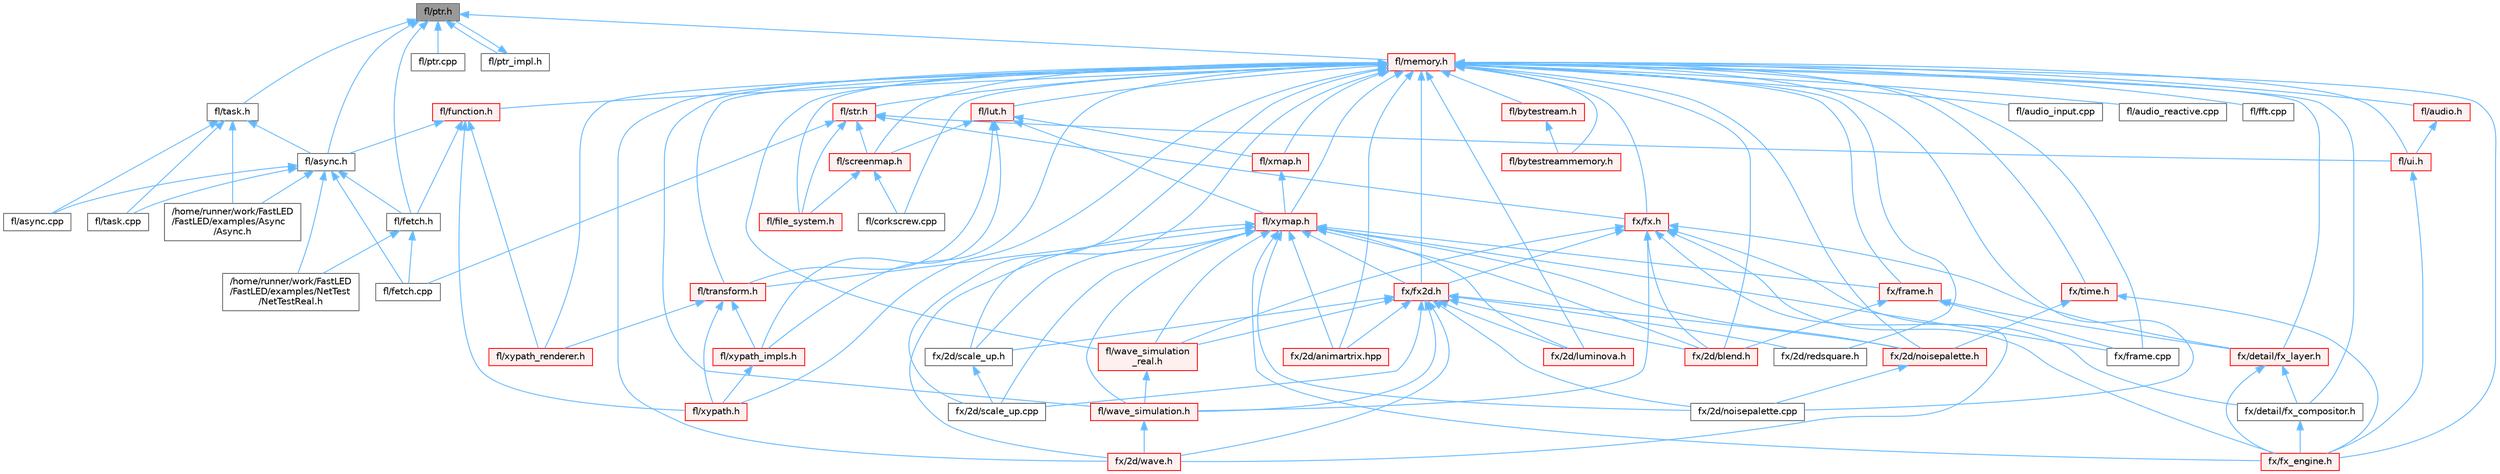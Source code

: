 digraph "fl/ptr.h"
{
 // INTERACTIVE_SVG=YES
 // LATEX_PDF_SIZE
  bgcolor="transparent";
  edge [fontname=Helvetica,fontsize=10,labelfontname=Helvetica,labelfontsize=10];
  node [fontname=Helvetica,fontsize=10,shape=box,height=0.2,width=0.4];
  Node1 [id="Node000001",label="fl/ptr.h",height=0.2,width=0.4,color="gray40", fillcolor="grey60", style="filled", fontcolor="black",tooltip=" "];
  Node1 -> Node2 [id="edge1_Node000001_Node000002",dir="back",color="steelblue1",style="solid",tooltip=" "];
  Node2 [id="Node000002",label="fl/async.h",height=0.2,width=0.4,color="grey40", fillcolor="white", style="filled",URL="$df/d4c/src_2fl_2async_8h.html",tooltip="Generic asynchronous task management for FastLED."];
  Node2 -> Node3 [id="edge2_Node000002_Node000003",dir="back",color="steelblue1",style="solid",tooltip=" "];
  Node3 [id="Node000003",label="/home/runner/work/FastLED\l/FastLED/examples/Async\l/Async.h",height=0.2,width=0.4,color="grey40", fillcolor="white", style="filled",URL="$d5/d1b/examples_2_async_2async_8h.html",tooltip=" "];
  Node2 -> Node4 [id="edge3_Node000002_Node000004",dir="back",color="steelblue1",style="solid",tooltip=" "];
  Node4 [id="Node000004",label="/home/runner/work/FastLED\l/FastLED/examples/NetTest\l/NetTestReal.h",height=0.2,width=0.4,color="grey40", fillcolor="white", style="filled",URL="$d5/dec/_net_test_real_8h.html",tooltip=" "];
  Node2 -> Node5 [id="edge4_Node000002_Node000005",dir="back",color="steelblue1",style="solid",tooltip=" "];
  Node5 [id="Node000005",label="fl/async.cpp",height=0.2,width=0.4,color="grey40", fillcolor="white", style="filled",URL="$d0/d95/async_8cpp.html",tooltip=" "];
  Node2 -> Node6 [id="edge5_Node000002_Node000006",dir="back",color="steelblue1",style="solid",tooltip=" "];
  Node6 [id="Node000006",label="fl/fetch.cpp",height=0.2,width=0.4,color="grey40", fillcolor="white", style="filled",URL="$d9/ddd/fetch_8cpp.html",tooltip=" "];
  Node2 -> Node7 [id="edge6_Node000002_Node000007",dir="back",color="steelblue1",style="solid",tooltip=" "];
  Node7 [id="Node000007",label="fl/fetch.h",height=0.2,width=0.4,color="grey40", fillcolor="white", style="filled",URL="$d6/d6a/fetch_8h.html",tooltip="Unified HTTP fetch API for FastLED (cross-platform)"];
  Node7 -> Node4 [id="edge7_Node000007_Node000004",dir="back",color="steelblue1",style="solid",tooltip=" "];
  Node7 -> Node6 [id="edge8_Node000007_Node000006",dir="back",color="steelblue1",style="solid",tooltip=" "];
  Node2 -> Node8 [id="edge9_Node000002_Node000008",dir="back",color="steelblue1",style="solid",tooltip=" "];
  Node8 [id="Node000008",label="fl/task.cpp",height=0.2,width=0.4,color="grey40", fillcolor="white", style="filled",URL="$d9/d9c/task_8cpp.html",tooltip=" "];
  Node1 -> Node7 [id="edge10_Node000001_Node000007",dir="back",color="steelblue1",style="solid",tooltip=" "];
  Node1 -> Node9 [id="edge11_Node000001_Node000009",dir="back",color="steelblue1",style="solid",tooltip=" "];
  Node9 [id="Node000009",label="fl/memory.h",height=0.2,width=0.4,color="red", fillcolor="#FFF0F0", style="filled",URL="$dc/d18/memory_8h.html",tooltip=" "];
  Node9 -> Node10 [id="edge12_Node000009_Node000010",dir="back",color="steelblue1",style="solid",tooltip=" "];
  Node10 [id="Node000010",label="fl/audio.h",height=0.2,width=0.4,color="red", fillcolor="#FFF0F0", style="filled",URL="$da/d09/audio_8h.html",tooltip=" "];
  Node10 -> Node18 [id="edge13_Node000010_Node000018",dir="back",color="steelblue1",style="solid",tooltip=" "];
  Node18 [id="Node000018",label="fl/ui.h",height=0.2,width=0.4,color="red", fillcolor="#FFF0F0", style="filled",URL="$d9/d3b/ui_8h.html",tooltip=" "];
  Node18 -> Node173 [id="edge14_Node000018_Node000173",dir="back",color="steelblue1",style="solid",tooltip=" "];
  Node173 [id="Node000173",label="fx/fx_engine.h",height=0.2,width=0.4,color="red", fillcolor="#FFF0F0", style="filled",URL="$d9/d3c/fx__engine_8h.html",tooltip=" "];
  Node9 -> Node179 [id="edge15_Node000009_Node000179",dir="back",color="steelblue1",style="solid",tooltip=" "];
  Node179 [id="Node000179",label="fl/audio_input.cpp",height=0.2,width=0.4,color="grey40", fillcolor="white", style="filled",URL="$d7/da3/audio__input_8cpp.html",tooltip=" "];
  Node9 -> Node16 [id="edge16_Node000009_Node000016",dir="back",color="steelblue1",style="solid",tooltip=" "];
  Node16 [id="Node000016",label="fl/audio_reactive.cpp",height=0.2,width=0.4,color="grey40", fillcolor="white", style="filled",URL="$d4/d14/audio__reactive_8cpp.html",tooltip=" "];
  Node9 -> Node180 [id="edge17_Node000009_Node000180",dir="back",color="steelblue1",style="solid",tooltip=" "];
  Node180 [id="Node000180",label="fl/bytestream.h",height=0.2,width=0.4,color="red", fillcolor="#FFF0F0", style="filled",URL="$dd/d2b/bytestream_8h.html",tooltip=" "];
  Node180 -> Node181 [id="edge18_Node000180_Node000181",dir="back",color="steelblue1",style="solid",tooltip=" "];
  Node181 [id="Node000181",label="fl/bytestreammemory.h",height=0.2,width=0.4,color="red", fillcolor="#FFF0F0", style="filled",URL="$d1/d24/bytestreammemory_8h.html",tooltip=" "];
  Node9 -> Node181 [id="edge19_Node000009_Node000181",dir="back",color="steelblue1",style="solid",tooltip=" "];
  Node9 -> Node190 [id="edge20_Node000009_Node000190",dir="back",color="steelblue1",style="solid",tooltip=" "];
  Node190 [id="Node000190",label="fl/corkscrew.cpp",height=0.2,width=0.4,color="grey40", fillcolor="white", style="filled",URL="$d3/d9b/corkscrew_8cpp.html",tooltip=" "];
  Node9 -> Node191 [id="edge21_Node000009_Node000191",dir="back",color="steelblue1",style="solid",tooltip=" "];
  Node191 [id="Node000191",label="fl/fft.cpp",height=0.2,width=0.4,color="grey40", fillcolor="white", style="filled",URL="$db/d03/fft_8cpp.html",tooltip=" "];
  Node9 -> Node192 [id="edge22_Node000009_Node000192",dir="back",color="steelblue1",style="solid",tooltip=" "];
  Node192 [id="Node000192",label="fl/file_system.h",height=0.2,width=0.4,color="red", fillcolor="#FFF0F0", style="filled",URL="$d6/d8d/file__system_8h.html",tooltip=" "];
  Node9 -> Node194 [id="edge23_Node000009_Node000194",dir="back",color="steelblue1",style="solid",tooltip=" "];
  Node194 [id="Node000194",label="fl/function.h",height=0.2,width=0.4,color="red", fillcolor="#FFF0F0", style="filled",URL="$dd/d67/function_8h.html",tooltip=" "];
  Node194 -> Node2 [id="edge24_Node000194_Node000002",dir="back",color="steelblue1",style="solid",tooltip=" "];
  Node194 -> Node7 [id="edge25_Node000194_Node000007",dir="back",color="steelblue1",style="solid",tooltip=" "];
  Node194 -> Node214 [id="edge26_Node000194_Node000214",dir="back",color="steelblue1",style="solid",tooltip=" "];
  Node214 [id="Node000214",label="fl/xypath.h",height=0.2,width=0.4,color="red", fillcolor="#FFF0F0", style="filled",URL="$d5/df2/xypath_8h.html",tooltip=" "];
  Node194 -> Node221 [id="edge27_Node000194_Node000221",dir="back",color="steelblue1",style="solid",tooltip=" "];
  Node221 [id="Node000221",label="fl/xypath_renderer.h",height=0.2,width=0.4,color="red", fillcolor="#FFF0F0", style="filled",URL="$d2/d88/xypath__renderer_8h.html",tooltip=" "];
  Node9 -> Node222 [id="edge28_Node000009_Node000222",dir="back",color="steelblue1",style="solid",tooltip=" "];
  Node222 [id="Node000222",label="fl/lut.h",height=0.2,width=0.4,color="red", fillcolor="#FFF0F0", style="filled",URL="$db/d54/lut_8h.html",tooltip=" "];
  Node222 -> Node206 [id="edge29_Node000222_Node000206",dir="back",color="steelblue1",style="solid",tooltip=" "];
  Node206 [id="Node000206",label="fl/screenmap.h",height=0.2,width=0.4,color="red", fillcolor="#FFF0F0", style="filled",URL="$d7/d97/screenmap_8h.html",tooltip=" "];
  Node206 -> Node190 [id="edge30_Node000206_Node000190",dir="back",color="steelblue1",style="solid",tooltip=" "];
  Node206 -> Node192 [id="edge31_Node000206_Node000192",dir="back",color="steelblue1",style="solid",tooltip=" "];
  Node222 -> Node224 [id="edge32_Node000222_Node000224",dir="back",color="steelblue1",style="solid",tooltip=" "];
  Node224 [id="Node000224",label="fl/transform.h",height=0.2,width=0.4,color="red", fillcolor="#FFF0F0", style="filled",URL="$d2/d80/transform_8h.html",tooltip=" "];
  Node224 -> Node214 [id="edge33_Node000224_Node000214",dir="back",color="steelblue1",style="solid",tooltip=" "];
  Node224 -> Node225 [id="edge34_Node000224_Node000225",dir="back",color="steelblue1",style="solid",tooltip=" "];
  Node225 [id="Node000225",label="fl/xypath_impls.h",height=0.2,width=0.4,color="red", fillcolor="#FFF0F0", style="filled",URL="$d8/d5f/xypath__impls_8h.html",tooltip=" "];
  Node225 -> Node214 [id="edge35_Node000225_Node000214",dir="back",color="steelblue1",style="solid",tooltip=" "];
  Node224 -> Node221 [id="edge36_Node000224_Node000221",dir="back",color="steelblue1",style="solid",tooltip=" "];
  Node222 -> Node226 [id="edge37_Node000222_Node000226",dir="back",color="steelblue1",style="solid",tooltip=" "];
  Node226 [id="Node000226",label="fl/xmap.h",height=0.2,width=0.4,color="red", fillcolor="#FFF0F0", style="filled",URL="$dd/dcc/xmap_8h.html",tooltip=" "];
  Node226 -> Node228 [id="edge38_Node000226_Node000228",dir="back",color="steelblue1",style="solid",tooltip=" "];
  Node228 [id="Node000228",label="fl/xymap.h",height=0.2,width=0.4,color="red", fillcolor="#FFF0F0", style="filled",URL="$da/d61/xymap_8h.html",tooltip=" "];
  Node228 -> Node224 [id="edge39_Node000228_Node000224",dir="back",color="steelblue1",style="solid",tooltip=" "];
  Node228 -> Node246 [id="edge40_Node000228_Node000246",dir="back",color="steelblue1",style="solid",tooltip=" "];
  Node246 [id="Node000246",label="fl/wave_simulation.h",height=0.2,width=0.4,color="red", fillcolor="#FFF0F0", style="filled",URL="$dc/d36/wave__simulation_8h.html",tooltip=" "];
  Node246 -> Node165 [id="edge41_Node000246_Node000165",dir="back",color="steelblue1",style="solid",tooltip=" "];
  Node165 [id="Node000165",label="fx/2d/wave.h",height=0.2,width=0.4,color="red", fillcolor="#FFF0F0", style="filled",URL="$de/de9/src_2fx_22d_2wave_8h.html",tooltip=" "];
  Node228 -> Node248 [id="edge42_Node000228_Node000248",dir="back",color="steelblue1",style="solid",tooltip=" "];
  Node248 [id="Node000248",label="fl/wave_simulation\l_real.h",height=0.2,width=0.4,color="red", fillcolor="#FFF0F0", style="filled",URL="$dd/d8e/wave__simulation__real_8h.html",tooltip=" "];
  Node248 -> Node246 [id="edge43_Node000248_Node000246",dir="back",color="steelblue1",style="solid",tooltip=" "];
  Node228 -> Node162 [id="edge44_Node000228_Node000162",dir="back",color="steelblue1",style="solid",tooltip=" "];
  Node162 [id="Node000162",label="fx/2d/animartrix.hpp",height=0.2,width=0.4,color="red", fillcolor="#FFF0F0", style="filled",URL="$d3/dc3/animartrix_8hpp.html",tooltip=" "];
  Node228 -> Node250 [id="edge45_Node000228_Node000250",dir="back",color="steelblue1",style="solid",tooltip=" "];
  Node250 [id="Node000250",label="fx/2d/blend.h",height=0.2,width=0.4,color="red", fillcolor="#FFF0F0", style="filled",URL="$d8/d4e/blend_8h.html",tooltip=" "];
  Node228 -> Node144 [id="edge46_Node000228_Node000144",dir="back",color="steelblue1",style="solid",tooltip=" "];
  Node144 [id="Node000144",label="fx/2d/luminova.h",height=0.2,width=0.4,color="red", fillcolor="#FFF0F0", style="filled",URL="$d4/dd9/src_2fx_22d_2luminova_8h.html",tooltip=" "];
  Node228 -> Node146 [id="edge47_Node000228_Node000146",dir="back",color="steelblue1",style="solid",tooltip=" "];
  Node146 [id="Node000146",label="fx/2d/noisepalette.cpp",height=0.2,width=0.4,color="grey40", fillcolor="white", style="filled",URL="$d6/d66/noisepalette_8cpp.html",tooltip=" "];
  Node228 -> Node147 [id="edge48_Node000228_Node000147",dir="back",color="steelblue1",style="solid",tooltip=" "];
  Node147 [id="Node000147",label="fx/2d/noisepalette.h",height=0.2,width=0.4,color="red", fillcolor="#FFF0F0", style="filled",URL="$d6/dc7/noisepalette_8h.html",tooltip="Demonstrates how to mix noise generation with color palettes on a 2D LED matrix."];
  Node147 -> Node146 [id="edge49_Node000147_Node000146",dir="back",color="steelblue1",style="solid",tooltip=" "];
  Node228 -> Node149 [id="edge50_Node000228_Node000149",dir="back",color="steelblue1",style="solid",tooltip=" "];
  Node149 [id="Node000149",label="fx/2d/scale_up.cpp",height=0.2,width=0.4,color="grey40", fillcolor="white", style="filled",URL="$dc/d8c/scale__up_8cpp.html",tooltip=" "];
  Node228 -> Node245 [id="edge51_Node000228_Node000245",dir="back",color="steelblue1",style="solid",tooltip=" "];
  Node245 [id="Node000245",label="fx/2d/scale_up.h",height=0.2,width=0.4,color="grey40", fillcolor="white", style="filled",URL="$d2/d74/scale__up_8h.html",tooltip="Expands a grid using bilinear interpolation and scaling up."];
  Node245 -> Node149 [id="edge52_Node000245_Node000149",dir="back",color="steelblue1",style="solid",tooltip=" "];
  Node228 -> Node165 [id="edge53_Node000228_Node000165",dir="back",color="steelblue1",style="solid",tooltip=" "];
  Node228 -> Node251 [id="edge54_Node000228_Node000251",dir="back",color="steelblue1",style="solid",tooltip=" "];
  Node251 [id="Node000251",label="fx/frame.cpp",height=0.2,width=0.4,color="grey40", fillcolor="white", style="filled",URL="$da/d14/frame_8cpp.html",tooltip=" "];
  Node228 -> Node252 [id="edge55_Node000228_Node000252",dir="back",color="steelblue1",style="solid",tooltip=" "];
  Node252 [id="Node000252",label="fx/frame.h",height=0.2,width=0.4,color="red", fillcolor="#FFF0F0", style="filled",URL="$df/d7d/frame_8h.html",tooltip=" "];
  Node252 -> Node250 [id="edge56_Node000252_Node000250",dir="back",color="steelblue1",style="solid",tooltip=" "];
  Node252 -> Node253 [id="edge57_Node000252_Node000253",dir="back",color="steelblue1",style="solid",tooltip=" "];
  Node253 [id="Node000253",label="fx/detail/fx_layer.h",height=0.2,width=0.4,color="red", fillcolor="#FFF0F0", style="filled",URL="$d7/d2f/fx__layer_8h.html",tooltip=" "];
  Node253 -> Node254 [id="edge58_Node000253_Node000254",dir="back",color="steelblue1",style="solid",tooltip=" "];
  Node254 [id="Node000254",label="fx/detail/fx_compositor.h",height=0.2,width=0.4,color="grey40", fillcolor="white", style="filled",URL="$d5/d6b/fx__compositor_8h.html",tooltip=" "];
  Node254 -> Node173 [id="edge59_Node000254_Node000173",dir="back",color="steelblue1",style="solid",tooltip=" "];
  Node253 -> Node173 [id="edge60_Node000253_Node000173",dir="back",color="steelblue1",style="solid",tooltip=" "];
  Node252 -> Node251 [id="edge61_Node000252_Node000251",dir="back",color="steelblue1",style="solid",tooltip=" "];
  Node228 -> Node256 [id="edge62_Node000228_Node000256",dir="back",color="steelblue1",style="solid",tooltip=" "];
  Node256 [id="Node000256",label="fx/fx2d.h",height=0.2,width=0.4,color="red", fillcolor="#FFF0F0", style="filled",URL="$d9/d43/fx2d_8h.html",tooltip=" "];
  Node256 -> Node246 [id="edge63_Node000256_Node000246",dir="back",color="steelblue1",style="solid",tooltip=" "];
  Node256 -> Node248 [id="edge64_Node000256_Node000248",dir="back",color="steelblue1",style="solid",tooltip=" "];
  Node256 -> Node162 [id="edge65_Node000256_Node000162",dir="back",color="steelblue1",style="solid",tooltip=" "];
  Node256 -> Node250 [id="edge66_Node000256_Node000250",dir="back",color="steelblue1",style="solid",tooltip=" "];
  Node256 -> Node144 [id="edge67_Node000256_Node000144",dir="back",color="steelblue1",style="solid",tooltip=" "];
  Node256 -> Node146 [id="edge68_Node000256_Node000146",dir="back",color="steelblue1",style="solid",tooltip=" "];
  Node256 -> Node147 [id="edge69_Node000256_Node000147",dir="back",color="steelblue1",style="solid",tooltip=" "];
  Node256 -> Node148 [id="edge70_Node000256_Node000148",dir="back",color="steelblue1",style="solid",tooltip=" "];
  Node148 [id="Node000148",label="fx/2d/redsquare.h",height=0.2,width=0.4,color="grey40", fillcolor="white", style="filled",URL="$d3/db8/redsquare_8h.html",tooltip=" "];
  Node256 -> Node149 [id="edge71_Node000256_Node000149",dir="back",color="steelblue1",style="solid",tooltip=" "];
  Node256 -> Node245 [id="edge72_Node000256_Node000245",dir="back",color="steelblue1",style="solid",tooltip=" "];
  Node256 -> Node165 [id="edge73_Node000256_Node000165",dir="back",color="steelblue1",style="solid",tooltip=" "];
  Node228 -> Node173 [id="edge74_Node000228_Node000173",dir="back",color="steelblue1",style="solid",tooltip=" "];
  Node222 -> Node228 [id="edge75_Node000222_Node000228",dir="back",color="steelblue1",style="solid",tooltip=" "];
  Node222 -> Node225 [id="edge76_Node000222_Node000225",dir="back",color="steelblue1",style="solid",tooltip=" "];
  Node9 -> Node206 [id="edge77_Node000009_Node000206",dir="back",color="steelblue1",style="solid",tooltip=" "];
  Node9 -> Node259 [id="edge78_Node000009_Node000259",dir="back",color="steelblue1",style="solid",tooltip=" "];
  Node259 [id="Node000259",label="fl/str.h",height=0.2,width=0.4,color="red", fillcolor="#FFF0F0", style="filled",URL="$d1/d93/str_8h.html",tooltip=" "];
  Node259 -> Node6 [id="edge79_Node000259_Node000006",dir="back",color="steelblue1",style="solid",tooltip=" "];
  Node259 -> Node192 [id="edge80_Node000259_Node000192",dir="back",color="steelblue1",style="solid",tooltip=" "];
  Node259 -> Node206 [id="edge81_Node000259_Node000206",dir="back",color="steelblue1",style="solid",tooltip=" "];
  Node259 -> Node18 [id="edge82_Node000259_Node000018",dir="back",color="steelblue1",style="solid",tooltip=" "];
  Node259 -> Node329 [id="edge83_Node000259_Node000329",dir="back",color="steelblue1",style="solid",tooltip=" "];
  Node329 [id="Node000329",label="fx/fx.h",height=0.2,width=0.4,color="red", fillcolor="#FFF0F0", style="filled",URL="$d2/d0c/fx_8h.html",tooltip=" "];
  Node329 -> Node246 [id="edge84_Node000329_Node000246",dir="back",color="steelblue1",style="solid",tooltip=" "];
  Node329 -> Node248 [id="edge85_Node000329_Node000248",dir="back",color="steelblue1",style="solid",tooltip=" "];
  Node329 -> Node250 [id="edge86_Node000329_Node000250",dir="back",color="steelblue1",style="solid",tooltip=" "];
  Node329 -> Node165 [id="edge87_Node000329_Node000165",dir="back",color="steelblue1",style="solid",tooltip=" "];
  Node329 -> Node254 [id="edge88_Node000329_Node000254",dir="back",color="steelblue1",style="solid",tooltip=" "];
  Node329 -> Node253 [id="edge89_Node000329_Node000253",dir="back",color="steelblue1",style="solid",tooltip=" "];
  Node329 -> Node256 [id="edge90_Node000329_Node000256",dir="back",color="steelblue1",style="solid",tooltip=" "];
  Node329 -> Node173 [id="edge91_Node000329_Node000173",dir="back",color="steelblue1",style="solid",tooltip=" "];
  Node9 -> Node224 [id="edge92_Node000009_Node000224",dir="back",color="steelblue1",style="solid",tooltip=" "];
  Node9 -> Node18 [id="edge93_Node000009_Node000018",dir="back",color="steelblue1",style="solid",tooltip=" "];
  Node9 -> Node246 [id="edge94_Node000009_Node000246",dir="back",color="steelblue1",style="solid",tooltip=" "];
  Node9 -> Node248 [id="edge95_Node000009_Node000248",dir="back",color="steelblue1",style="solid",tooltip=" "];
  Node9 -> Node226 [id="edge96_Node000009_Node000226",dir="back",color="steelblue1",style="solid",tooltip=" "];
  Node9 -> Node228 [id="edge97_Node000009_Node000228",dir="back",color="steelblue1",style="solid",tooltip=" "];
  Node9 -> Node214 [id="edge98_Node000009_Node000214",dir="back",color="steelblue1",style="solid",tooltip=" "];
  Node9 -> Node225 [id="edge99_Node000009_Node000225",dir="back",color="steelblue1",style="solid",tooltip=" "];
  Node9 -> Node221 [id="edge100_Node000009_Node000221",dir="back",color="steelblue1",style="solid",tooltip=" "];
  Node9 -> Node162 [id="edge101_Node000009_Node000162",dir="back",color="steelblue1",style="solid",tooltip=" "];
  Node9 -> Node250 [id="edge102_Node000009_Node000250",dir="back",color="steelblue1",style="solid",tooltip=" "];
  Node9 -> Node144 [id="edge103_Node000009_Node000144",dir="back",color="steelblue1",style="solid",tooltip=" "];
  Node9 -> Node146 [id="edge104_Node000009_Node000146",dir="back",color="steelblue1",style="solid",tooltip=" "];
  Node9 -> Node147 [id="edge105_Node000009_Node000147",dir="back",color="steelblue1",style="solid",tooltip=" "];
  Node9 -> Node148 [id="edge106_Node000009_Node000148",dir="back",color="steelblue1",style="solid",tooltip=" "];
  Node9 -> Node149 [id="edge107_Node000009_Node000149",dir="back",color="steelblue1",style="solid",tooltip=" "];
  Node9 -> Node245 [id="edge108_Node000009_Node000245",dir="back",color="steelblue1",style="solid",tooltip=" "];
  Node9 -> Node165 [id="edge109_Node000009_Node000165",dir="back",color="steelblue1",style="solid",tooltip=" "];
  Node9 -> Node254 [id="edge110_Node000009_Node000254",dir="back",color="steelblue1",style="solid",tooltip=" "];
  Node9 -> Node253 [id="edge111_Node000009_Node000253",dir="back",color="steelblue1",style="solid",tooltip=" "];
  Node9 -> Node251 [id="edge112_Node000009_Node000251",dir="back",color="steelblue1",style="solid",tooltip=" "];
  Node9 -> Node252 [id="edge113_Node000009_Node000252",dir="back",color="steelblue1",style="solid",tooltip=" "];
  Node9 -> Node329 [id="edge114_Node000009_Node000329",dir="back",color="steelblue1",style="solid",tooltip=" "];
  Node9 -> Node256 [id="edge115_Node000009_Node000256",dir="back",color="steelblue1",style="solid",tooltip=" "];
  Node9 -> Node173 [id="edge116_Node000009_Node000173",dir="back",color="steelblue1",style="solid",tooltip=" "];
  Node9 -> Node365 [id="edge117_Node000009_Node000365",dir="back",color="steelblue1",style="solid",tooltip=" "];
  Node365 [id="Node000365",label="fx/time.h",height=0.2,width=0.4,color="red", fillcolor="#FFF0F0", style="filled",URL="$da/da2/fx_2time_8h.html",tooltip=" "];
  Node365 -> Node147 [id="edge118_Node000365_Node000147",dir="back",color="steelblue1",style="solid",tooltip=" "];
  Node365 -> Node173 [id="edge119_Node000365_Node000173",dir="back",color="steelblue1",style="solid",tooltip=" "];
  Node1 -> Node367 [id="edge120_Node000001_Node000367",dir="back",color="steelblue1",style="solid",tooltip=" "];
  Node367 [id="Node000367",label="fl/ptr.cpp",height=0.2,width=0.4,color="grey40", fillcolor="white", style="filled",URL="$df/dc6/ptr_8cpp.html",tooltip=" "];
  Node1 -> Node368 [id="edge121_Node000001_Node000368",dir="back",color="steelblue1",style="solid",tooltip=" "];
  Node368 [id="Node000368",label="fl/ptr_impl.h",height=0.2,width=0.4,color="grey40", fillcolor="white", style="filled",URL="$d5/d94/ptr__impl_8h.html",tooltip=" "];
  Node368 -> Node1 [id="edge122_Node000368_Node000001",dir="back",color="steelblue1",style="solid",tooltip=" "];
  Node1 -> Node213 [id="edge123_Node000001_Node000213",dir="back",color="steelblue1",style="solid",tooltip=" "];
  Node213 [id="Node000213",label="fl/task.h",height=0.2,width=0.4,color="grey40", fillcolor="white", style="filled",URL="$db/da4/task_8h.html",tooltip=" "];
  Node213 -> Node3 [id="edge124_Node000213_Node000003",dir="back",color="steelblue1",style="solid",tooltip=" "];
  Node213 -> Node5 [id="edge125_Node000213_Node000005",dir="back",color="steelblue1",style="solid",tooltip=" "];
  Node213 -> Node2 [id="edge126_Node000213_Node000002",dir="back",color="steelblue1",style="solid",tooltip=" "];
  Node213 -> Node8 [id="edge127_Node000213_Node000008",dir="back",color="steelblue1",style="solid",tooltip=" "];
}
